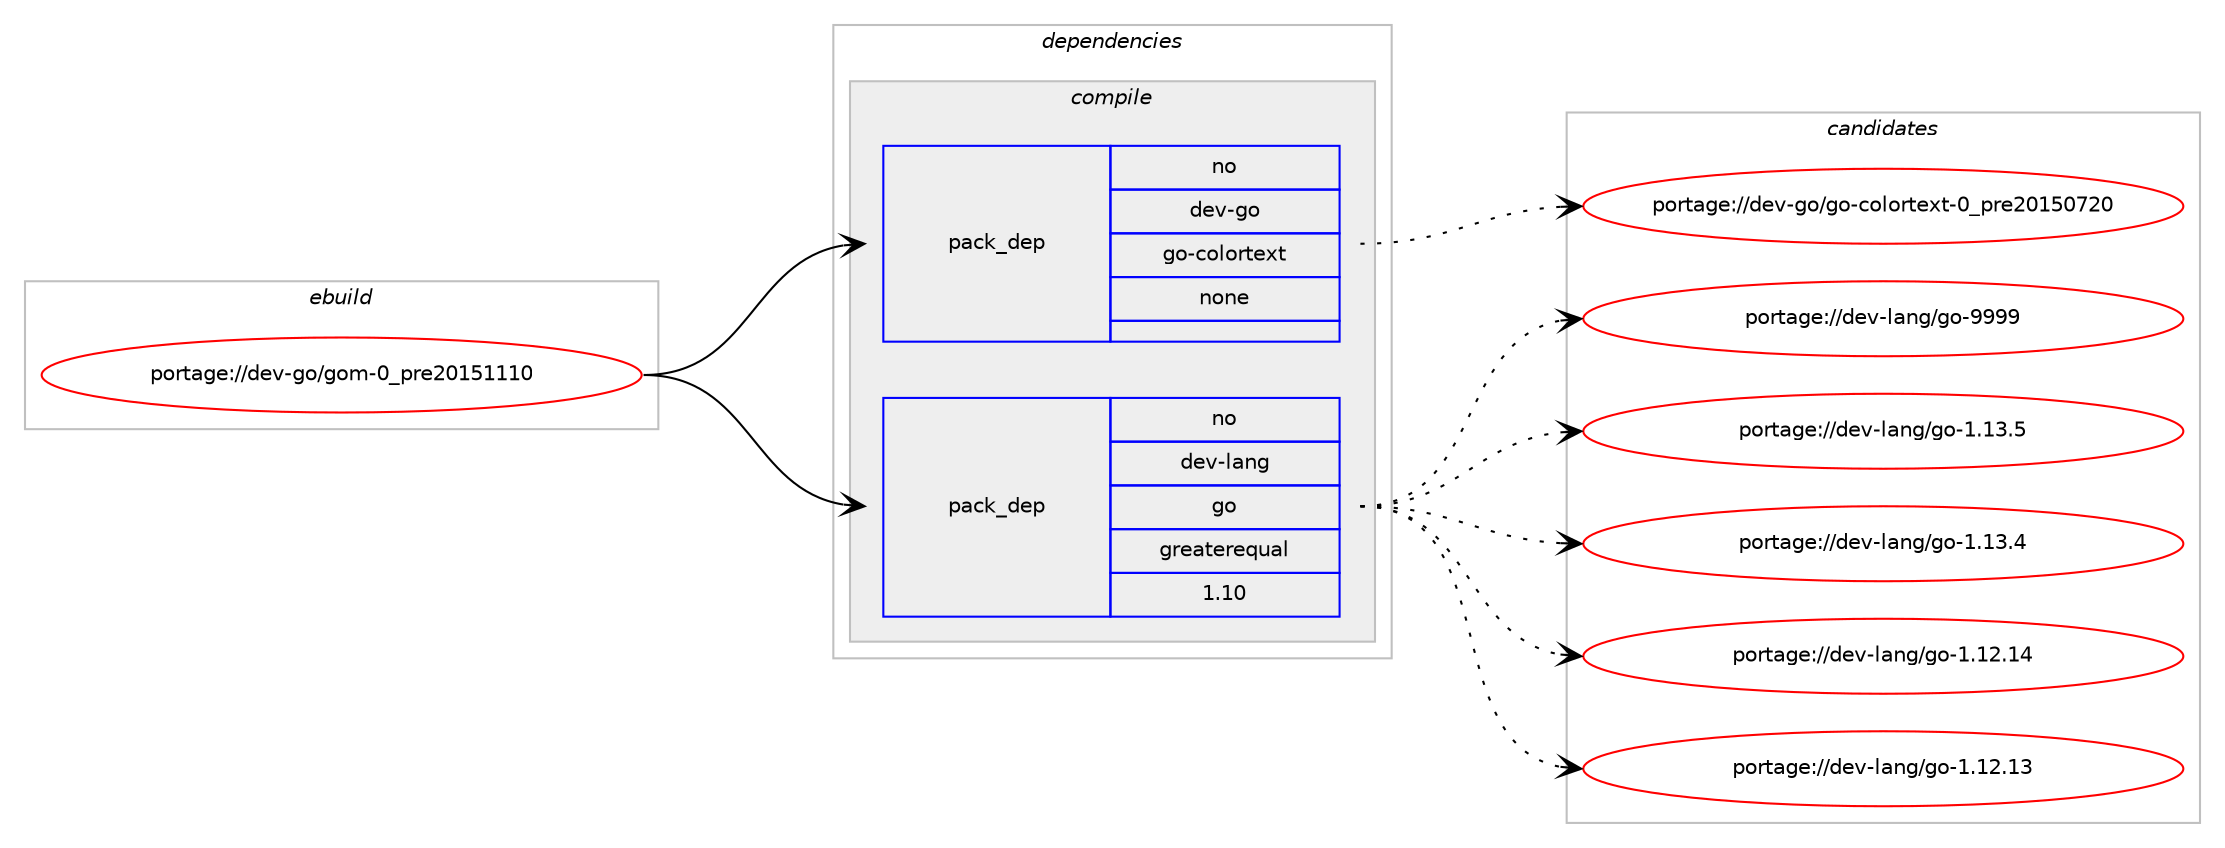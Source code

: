 digraph prolog {

# *************
# Graph options
# *************

newrank=true;
concentrate=true;
compound=true;
graph [rankdir=LR,fontname=Helvetica,fontsize=10,ranksep=1.5];#, ranksep=2.5, nodesep=0.2];
edge  [arrowhead=vee];
node  [fontname=Helvetica,fontsize=10];

# **********
# The ebuild
# **********

subgraph cluster_leftcol {
color=gray;
label=<<i>ebuild</i>>;
id [label="portage://dev-go/gom-0_pre20151110", color=red, width=4, href="../dev-go/gom-0_pre20151110.svg"];
}

# ****************
# The dependencies
# ****************

subgraph cluster_midcol {
color=gray;
label=<<i>dependencies</i>>;
subgraph cluster_compile {
fillcolor="#eeeeee";
style=filled;
label=<<i>compile</i>>;
subgraph pack431094 {
dependency573484 [label=<<TABLE BORDER="0" CELLBORDER="1" CELLSPACING="0" CELLPADDING="4" WIDTH="220"><TR><TD ROWSPAN="6" CELLPADDING="30">pack_dep</TD></TR><TR><TD WIDTH="110">no</TD></TR><TR><TD>dev-go</TD></TR><TR><TD>go-colortext</TD></TR><TR><TD>none</TD></TR><TR><TD></TD></TR></TABLE>>, shape=none, color=blue];
}
id:e -> dependency573484:w [weight=20,style="solid",arrowhead="vee"];
subgraph pack431095 {
dependency573485 [label=<<TABLE BORDER="0" CELLBORDER="1" CELLSPACING="0" CELLPADDING="4" WIDTH="220"><TR><TD ROWSPAN="6" CELLPADDING="30">pack_dep</TD></TR><TR><TD WIDTH="110">no</TD></TR><TR><TD>dev-lang</TD></TR><TR><TD>go</TD></TR><TR><TD>greaterequal</TD></TR><TR><TD>1.10</TD></TR></TABLE>>, shape=none, color=blue];
}
id:e -> dependency573485:w [weight=20,style="solid",arrowhead="vee"];
}
subgraph cluster_compileandrun {
fillcolor="#eeeeee";
style=filled;
label=<<i>compile and run</i>>;
}
subgraph cluster_run {
fillcolor="#eeeeee";
style=filled;
label=<<i>run</i>>;
}
}

# **************
# The candidates
# **************

subgraph cluster_choices {
rank=same;
color=gray;
label=<<i>candidates</i>>;

subgraph choice431094 {
color=black;
nodesep=1;
choice100101118451031114710311145991111081111141161011201164548951121141015048495348555048 [label="portage://dev-go/go-colortext-0_pre20150720", color=red, width=4,href="../dev-go/go-colortext-0_pre20150720.svg"];
dependency573484:e -> choice100101118451031114710311145991111081111141161011201164548951121141015048495348555048:w [style=dotted,weight="100"];
}
subgraph choice431095 {
color=black;
nodesep=1;
choice1001011184510897110103471031114557575757 [label="portage://dev-lang/go-9999", color=red, width=4,href="../dev-lang/go-9999.svg"];
choice10010111845108971101034710311145494649514653 [label="portage://dev-lang/go-1.13.5", color=red, width=4,href="../dev-lang/go-1.13.5.svg"];
choice10010111845108971101034710311145494649514652 [label="portage://dev-lang/go-1.13.4", color=red, width=4,href="../dev-lang/go-1.13.4.svg"];
choice1001011184510897110103471031114549464950464952 [label="portage://dev-lang/go-1.12.14", color=red, width=4,href="../dev-lang/go-1.12.14.svg"];
choice1001011184510897110103471031114549464950464951 [label="portage://dev-lang/go-1.12.13", color=red, width=4,href="../dev-lang/go-1.12.13.svg"];
dependency573485:e -> choice1001011184510897110103471031114557575757:w [style=dotted,weight="100"];
dependency573485:e -> choice10010111845108971101034710311145494649514653:w [style=dotted,weight="100"];
dependency573485:e -> choice10010111845108971101034710311145494649514652:w [style=dotted,weight="100"];
dependency573485:e -> choice1001011184510897110103471031114549464950464952:w [style=dotted,weight="100"];
dependency573485:e -> choice1001011184510897110103471031114549464950464951:w [style=dotted,weight="100"];
}
}

}
